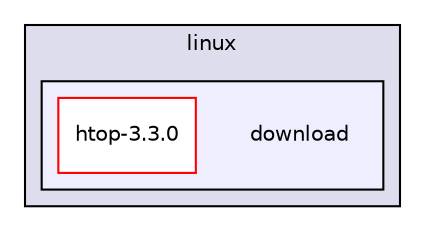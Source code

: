digraph "linux/download" {
  compound=true
  node [ fontsize="10", fontname="Helvetica"];
  edge [ labelfontsize="10", labelfontname="Helvetica"];
  subgraph clusterdir_88e6415a3128b404f1102a130772bdb6 {
    graph [ bgcolor="#ddddee", pencolor="black", label="linux" fontname="Helvetica", fontsize="10", URL="dir_88e6415a3128b404f1102a130772bdb6.html"]
  subgraph clusterdir_dc8e2d55e3ca9bc2e4f7ffb3eebfe145 {
    graph [ bgcolor="#eeeeff", pencolor="black", label="" URL="dir_dc8e2d55e3ca9bc2e4f7ffb3eebfe145.html"];
    dir_dc8e2d55e3ca9bc2e4f7ffb3eebfe145 [shape=plaintext label="download"];
    dir_b932c5e19070f08215315961f36cd8a5 [shape=box label="htop-3.3.0" color="red" fillcolor="white" style="filled" URL="dir_b932c5e19070f08215315961f36cd8a5.html"];
  }
  }
}
